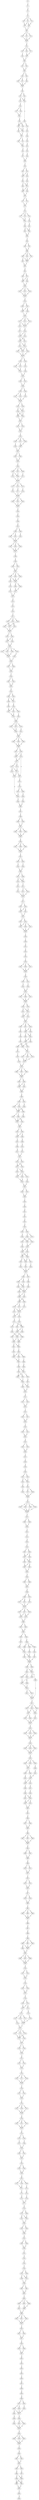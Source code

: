strict digraph  {
	S0 -> S1 [ label = C ];
	S1 -> S2 [ label = G ];
	S2 -> S3 [ label = C ];
	S3 -> S4 [ label = T ];
	S3 -> S5 [ label = A ];
	S3 -> S6 [ label = C ];
	S4 -> S7 [ label = G ];
	S4 -> S8 [ label = A ];
	S5 -> S8 [ label = A ];
	S6 -> S7 [ label = G ];
	S7 -> S9 [ label = T ];
	S8 -> S9 [ label = T ];
	S9 -> S10 [ label = G ];
	S9 -> S11 [ label = T ];
	S9 -> S12 [ label = A ];
	S10 -> S13 [ label = G ];
	S11 -> S13 [ label = G ];
	S12 -> S13 [ label = G ];
	S13 -> S14 [ label = A ];
	S14 -> S15 [ label = A ];
	S14 -> S16 [ label = T ];
	S14 -> S17 [ label = G ];
	S15 -> S18 [ label = T ];
	S16 -> S19 [ label = C ];
	S17 -> S19 [ label = C ];
	S18 -> S20 [ label = T ];
	S19 -> S20 [ label = T ];
	S20 -> S21 [ label = G ];
	S20 -> S22 [ label = T ];
	S21 -> S23 [ label = G ];
	S22 -> S23 [ label = G ];
	S23 -> S24 [ label = G ];
	S23 -> S25 [ label = C ];
	S24 -> S26 [ label = G ];
	S24 -> S27 [ label = C ];
	S25 -> S28 [ label = A ];
	S26 -> S29 [ label = A ];
	S27 -> S29 [ label = A ];
	S28 -> S29 [ label = A ];
	S29 -> S30 [ label = A ];
	S30 -> S31 [ label = G ];
	S30 -> S32 [ label = A ];
	S31 -> S33 [ label = A ];
	S31 -> S34 [ label = A ];
	S32 -> S34 [ label = A ];
	S33 -> S35 [ label = A ];
	S34 -> S36 [ label = C ];
	S35 -> S37 [ label = T ];
	S35 -> S38 [ label = C ];
	S36 -> S39 [ label = C ];
	S36 -> S40 [ label = G ];
	S37 -> S41 [ label = C ];
	S38 -> S41 [ label = C ];
	S39 -> S42 [ label = T ];
	S40 -> S43 [ label = G ];
	S40 -> S44 [ label = A ];
	S41 -> S45 [ label = A ];
	S42 -> S46 [ label = T ];
	S43 -> S47 [ label = C ];
	S44 -> S47 [ label = C ];
	S45 -> S48 [ label = A ];
	S45 -> S40 [ label = G ];
	S46 -> S49 [ label = G ];
	S47 -> S50 [ label = T ];
	S47 -> S51 [ label = C ];
	S48 -> S43 [ label = G ];
	S49 -> S52 [ label = G ];
	S50 -> S53 [ label = A ];
	S51 -> S53 [ label = A ];
	S52 -> S54 [ label = G ];
	S53 -> S55 [ label = A ];
	S54 -> S56 [ label = A ];
	S55 -> S57 [ label = G ];
	S56 -> S58 [ label = T ];
	S57 -> S58 [ label = T ];
	S58 -> S59 [ label = T ];
	S59 -> S60 [ label = T ];
	S59 -> S61 [ label = C ];
	S60 -> S62 [ label = T ];
	S61 -> S63 [ label = A ];
	S61 -> S62 [ label = T ];
	S62 -> S64 [ label = C ];
	S63 -> S65 [ label = A ];
	S64 -> S66 [ label = C ];
	S64 -> S67 [ label = G ];
	S65 -> S67 [ label = G ];
	S66 -> S68 [ label = C ];
	S67 -> S69 [ label = A ];
	S67 -> S68 [ label = C ];
	S68 -> S70 [ label = T ];
	S69 -> S70 [ label = T ];
	S70 -> S71 [ label = G ];
	S70 -> S72 [ label = T ];
	S71 -> S73 [ label = G ];
	S72 -> S73 [ label = G ];
	S73 -> S74 [ label = T ];
	S74 -> S75 [ label = T ];
	S74 -> S76 [ label = C ];
	S74 -> S77 [ label = G ];
	S75 -> S78 [ label = G ];
	S76 -> S79 [ label = A ];
	S77 -> S78 [ label = G ];
	S78 -> S80 [ label = G ];
	S79 -> S81 [ label = A ];
	S80 -> S82 [ label = C ];
	S80 -> S83 [ label = G ];
	S81 -> S82 [ label = C ];
	S82 -> S84 [ label = A ];
	S83 -> S84 [ label = A ];
	S84 -> S85 [ label = T ];
	S85 -> S86 [ label = T ];
	S85 -> S87 [ label = C ];
	S86 -> S88 [ label = G ];
	S87 -> S88 [ label = G ];
	S88 -> S89 [ label = G ];
	S88 -> S90 [ label = A ];
	S88 -> S91 [ label = C ];
	S89 -> S92 [ label = T ];
	S89 -> S93 [ label = C ];
	S90 -> S92 [ label = T ];
	S91 -> S92 [ label = T ];
	S92 -> S94 [ label = G ];
	S93 -> S94 [ label = G ];
	S94 -> S95 [ label = G ];
	S95 -> S96 [ label = A ];
	S95 -> S97 [ label = C ];
	S96 -> S98 [ label = C ];
	S97 -> S99 [ label = A ];
	S97 -> S98 [ label = C ];
	S98 -> S100 [ label = A ];
	S99 -> S100 [ label = A ];
	S100 -> S101 [ label = A ];
	S100 -> S102 [ label = C ];
	S100 -> S103 [ label = G ];
	S101 -> S104 [ label = G ];
	S102 -> S104 [ label = G ];
	S103 -> S104 [ label = G ];
	S104 -> S105 [ label = A ];
	S105 -> S106 [ label = T ];
	S105 -> S107 [ label = C ];
	S106 -> S108 [ label = C ];
	S107 -> S109 [ label = A ];
	S107 -> S108 [ label = C ];
	S108 -> S110 [ label = T ];
	S109 -> S110 [ label = T ];
	S110 -> S111 [ label = C ];
	S110 -> S112 [ label = G ];
	S110 -> S113 [ label = T ];
	S111 -> S114 [ label = A ];
	S111 -> S115 [ label = T ];
	S112 -> S114 [ label = A ];
	S113 -> S114 [ label = A ];
	S114 -> S116 [ label = A ];
	S115 -> S117 [ label = T ];
	S116 -> S118 [ label = T ];
	S116 -> S119 [ label = C ];
	S117 -> S118 [ label = T ];
	S118 -> S120 [ label = G ];
	S118 -> S121 [ label = A ];
	S119 -> S120 [ label = G ];
	S120 -> S122 [ label = A ];
	S120 -> S123 [ label = C ];
	S121 -> S122 [ label = A ];
	S122 -> S124 [ label = A ];
	S122 -> S125 [ label = T ];
	S122 -> S126 [ label = C ];
	S123 -> S124 [ label = A ];
	S124 -> S127 [ label = G ];
	S125 -> S127 [ label = G ];
	S126 -> S127 [ label = G ];
	S127 -> S128 [ label = G ];
	S127 -> S129 [ label = A ];
	S128 -> S130 [ label = A ];
	S128 -> S131 [ label = C ];
	S129 -> S132 [ label = G ];
	S130 -> S133 [ label = A ];
	S131 -> S133 [ label = A ];
	S132 -> S134 [ label = C ];
	S133 -> S135 [ label = A ];
	S134 -> S135 [ label = A ];
	S135 -> S136 [ label = C ];
	S135 -> S137 [ label = A ];
	S136 -> S138 [ label = C ];
	S137 -> S138 [ label = C ];
	S138 -> S139 [ label = G ];
	S138 -> S140 [ label = C ];
	S139 -> S141 [ label = C ];
	S139 -> S142 [ label = A ];
	S140 -> S143 [ label = G ];
	S141 -> S144 [ label = A ];
	S142 -> S144 [ label = A ];
	S143 -> S144 [ label = A ];
	S144 -> S145 [ label = C ];
	S144 -> S146 [ label = A ];
	S145 -> S147 [ label = A ];
	S145 -> S148 [ label = G ];
	S146 -> S147 [ label = A ];
	S147 -> S149 [ label = C ];
	S147 -> S150 [ label = T ];
	S148 -> S150 [ label = T ];
	S148 -> S149 [ label = C ];
	S149 -> S151 [ label = T ];
	S150 -> S151 [ label = T ];
	S151 -> S152 [ label = A ];
	S151 -> S153 [ label = C ];
	S152 -> S154 [ label = A ];
	S153 -> S154 [ label = A ];
	S154 -> S155 [ label = C ];
	S155 -> S156 [ label = A ];
	S155 -> S157 [ label = G ];
	S155 -> S158 [ label = T ];
	S156 -> S159 [ label = T ];
	S157 -> S160 [ label = C ];
	S158 -> S160 [ label = C ];
	S159 -> S161 [ label = T ];
	S160 -> S161 [ label = T ];
	S161 -> S162 [ label = G ];
	S161 -> S163 [ label = T ];
	S162 -> S164 [ label = G ];
	S163 -> S164 [ label = G ];
	S164 -> S165 [ label = C ];
	S165 -> S166 [ label = C ];
	S165 -> S167 [ label = T ];
	S165 -> S168 [ label = G ];
	S166 -> S169 [ label = T ];
	S166 -> S170 [ label = G ];
	S167 -> S169 [ label = T ];
	S168 -> S171 [ label = C ];
	S169 -> S172 [ label = T ];
	S170 -> S172 [ label = T ];
	S171 -> S172 [ label = T ];
	S172 -> S173 [ label = G ];
	S172 -> S174 [ label = C ];
	S172 -> S175 [ label = A ];
	S173 -> S176 [ label = A ];
	S174 -> S177 [ label = G ];
	S175 -> S178 [ label = C ];
	S176 -> S179 [ label = T ];
	S177 -> S179 [ label = T ];
	S178 -> S179 [ label = T ];
	S179 -> S180 [ label = T ];
	S179 -> S181 [ label = A ];
	S179 -> S182 [ label = G ];
	S180 -> S183 [ label = T ];
	S181 -> S183 [ label = T ];
	S182 -> S183 [ label = T ];
	S183 -> S184 [ label = G ];
	S184 -> S185 [ label = G ];
	S185 -> S186 [ label = C ];
	S186 -> S187 [ label = A ];
	S187 -> S188 [ label = G ];
	S187 -> S189 [ label = A ];
	S188 -> S190 [ label = T ];
	S188 -> S191 [ label = C ];
	S189 -> S192 [ label = G ];
	S190 -> S193 [ label = T ];
	S191 -> S193 [ label = T ];
	S192 -> S193 [ label = T ];
	S193 -> S194 [ label = A ];
	S193 -> S195 [ label = C ];
	S193 -> S196 [ label = G ];
	S194 -> S197 [ label = A ];
	S195 -> S197 [ label = A ];
	S196 -> S197 [ label = A ];
	S197 -> S198 [ label = T ];
	S198 -> S199 [ label = G ];
	S199 -> S200 [ label = A ];
	S199 -> S201 [ label = C ];
	S200 -> S202 [ label = G ];
	S201 -> S202 [ label = G ];
	S202 -> S203 [ label = A ];
	S202 -> S204 [ label = G ];
	S202 -> S205 [ label = C ];
	S203 -> S206 [ label = A ];
	S203 -> S207 [ label = G ];
	S204 -> S206 [ label = A ];
	S205 -> S206 [ label = A ];
	S206 -> S208 [ label = G ];
	S206 -> S209 [ label = A ];
	S207 -> S210 [ label = C ];
	S208 -> S211 [ label = G ];
	S209 -> S211 [ label = G ];
	S210 -> S212 [ label = A ];
	S211 -> S213 [ label = T ];
	S212 -> S213 [ label = T ];
	S213 -> S214 [ label = A ];
	S214 -> S215 [ label = C ];
	S215 -> S216 [ label = A ];
	S216 -> S217 [ label = C ];
	S217 -> S218 [ label = A ];
	S217 -> S219 [ label = G ];
	S217 -> S220 [ label = C ];
	S218 -> S221 [ label = C ];
	S219 -> S222 [ label = T ];
	S219 -> S223 [ label = A ];
	S220 -> S221 [ label = C ];
	S221 -> S224 [ label = T ];
	S222 -> S224 [ label = T ];
	S223 -> S224 [ label = T ];
	S224 -> S225 [ label = G ];
	S224 -> S226 [ label = T ];
	S225 -> S227 [ label = A ];
	S226 -> S227 [ label = A ];
	S226 -> S228 [ label = C ];
	S227 -> S229 [ label = A ];
	S228 -> S229 [ label = A ];
	S229 -> S230 [ label = T ];
	S229 -> S231 [ label = G ];
	S229 -> S232 [ label = C ];
	S229 -> S233 [ label = A ];
	S230 -> S234 [ label = A ];
	S231 -> S234 [ label = A ];
	S232 -> S234 [ label = A ];
	S233 -> S235 [ label = G ];
	S234 -> S236 [ label = T ];
	S235 -> S236 [ label = T ];
	S236 -> S237 [ label = T ];
	S236 -> S238 [ label = C ];
	S237 -> S239 [ label = C ];
	S238 -> S239 [ label = C ];
	S239 -> S240 [ label = T ];
	S240 -> S241 [ label = G ];
	S240 -> S242 [ label = C ];
	S241 -> S243 [ label = G ];
	S242 -> S243 [ label = G ];
	S243 -> S244 [ label = A ];
	S244 -> S245 [ label = A ];
	S244 -> S246 [ label = G ];
	S245 -> S247 [ label = G ];
	S246 -> S248 [ label = C ];
	S246 -> S247 [ label = G ];
	S247 -> S249 [ label = A ];
	S248 -> S250 [ label = G ];
	S249 -> S251 [ label = A ];
	S249 -> S252 [ label = T ];
	S249 -> S253 [ label = C ];
	S250 -> S251 [ label = A ];
	S251 -> S254 [ label = A ];
	S252 -> S254 [ label = A ];
	S253 -> S255 [ label = C ];
	S254 -> S256 [ label = T ];
	S255 -> S256 [ label = T ];
	S256 -> S257 [ label = T ];
	S256 -> S258 [ label = C ];
	S256 -> S259 [ label = G ];
	S257 -> S260 [ label = G ];
	S258 -> S261 [ label = A ];
	S259 -> S260 [ label = G ];
	S260 -> S262 [ label = G ];
	S261 -> S262 [ label = G ];
	S262 -> S263 [ label = A ];
	S262 -> S264 [ label = T ];
	S262 -> S265 [ label = C ];
	S263 -> S266 [ label = G ];
	S264 -> S266 [ label = G ];
	S265 -> S266 [ label = G ];
	S266 -> S267 [ label = G ];
	S266 -> S268 [ label = A ];
	S267 -> S269 [ label = T ];
	S268 -> S270 [ label = G ];
	S268 -> S269 [ label = T ];
	S269 -> S271 [ label = G ];
	S270 -> S271 [ label = G ];
	S270 -> S272 [ label = G ];
	S271 -> S273 [ label = G ];
	S271 -> S274 [ label = A ];
	S272 -> S275 [ label = G ];
	S273 -> S276 [ label = G ];
	S273 -> S277 [ label = C ];
	S274 -> S277 [ label = C ];
	S275 -> S278 [ label = A ];
	S276 -> S279 [ label = C ];
	S277 -> S272 [ label = G ];
	S277 -> S279 [ label = C ];
	S278 -> S280 [ label = A ];
	S278 -> S281 [ label = G ];
	S279 -> S282 [ label = A ];
	S280 -> S283 [ label = G ];
	S281 -> S282 [ label = A ];
	S282 -> S284 [ label = G ];
	S283 -> S285 [ label = C ];
	S284 -> S286 [ label = A ];
	S285 -> S286 [ label = A ];
	S286 -> S287 [ label = A ];
	S287 -> S288 [ label = G ];
	S288 -> S289 [ label = G ];
	S288 -> S290 [ label = A ];
	S289 -> S291 [ label = T ];
	S290 -> S291 [ label = T ];
	S291 -> S292 [ label = C ];
	S291 -> S293 [ label = T ];
	S291 -> S294 [ label = A ];
	S292 -> S295 [ label = A ];
	S293 -> S295 [ label = A ];
	S294 -> S295 [ label = A ];
	S295 -> S296 [ label = A ];
	S296 -> S297 [ label = T ];
	S296 -> S298 [ label = G ];
	S296 -> S299 [ label = C ];
	S297 -> S300 [ label = G ];
	S298 -> S300 [ label = G ];
	S299 -> S300 [ label = G ];
	S300 -> S301 [ label = A ];
	S301 -> S302 [ label = T ];
	S301 -> S303 [ label = C ];
	S302 -> S304 [ label = G ];
	S303 -> S305 [ label = C ];
	S304 -> S306 [ label = A ];
	S305 -> S306 [ label = A ];
	S306 -> S307 [ label = G ];
	S306 -> S308 [ label = C ];
	S307 -> S309 [ label = A ];
	S307 -> S310 [ label = G ];
	S308 -> S309 [ label = A ];
	S309 -> S311 [ label = T ];
	S310 -> S312 [ label = A ];
	S311 -> S313 [ label = T ];
	S311 -> S314 [ label = C ];
	S312 -> S315 [ label = G ];
	S313 -> S316 [ label = A ];
	S314 -> S316 [ label = A ];
	S315 -> S316 [ label = A ];
	S316 -> S317 [ label = T ];
	S317 -> S318 [ label = T ];
	S317 -> S319 [ label = C ];
	S318 -> S320 [ label = G ];
	S319 -> S321 [ label = A ];
	S319 -> S320 [ label = G ];
	S320 -> S322 [ label = T ];
	S321 -> S322 [ label = T ];
	S322 -> S323 [ label = C ];
	S322 -> S324 [ label = G ];
	S323 -> S325 [ label = A ];
	S324 -> S326 [ label = G ];
	S324 -> S327 [ label = C ];
	S324 -> S325 [ label = A ];
	S325 -> S328 [ label = A ];
	S326 -> S328 [ label = A ];
	S327 -> S328 [ label = A ];
	S328 -> S329 [ label = C ];
	S329 -> S330 [ label = T ];
	S330 -> S331 [ label = G ];
	S331 -> S332 [ label = G ];
	S332 -> S333 [ label = G ];
	S333 -> S334 [ label = T ];
	S334 -> S335 [ label = A ];
	S334 -> S336 [ label = C ];
	S334 -> S337 [ label = G ];
	S335 -> S338 [ label = A ];
	S336 -> S338 [ label = A ];
	S337 -> S338 [ label = A ];
	S338 -> S339 [ label = A ];
	S339 -> S340 [ label = T ];
	S339 -> S341 [ label = C ];
	S340 -> S342 [ label = G ];
	S341 -> S343 [ label = C ];
	S342 -> S344 [ label = A ];
	S343 -> S344 [ label = A ];
	S344 -> S345 [ label = A ];
	S344 -> S346 [ label = G ];
	S344 -> S347 [ label = C ];
	S345 -> S348 [ label = A ];
	S346 -> S348 [ label = A ];
	S347 -> S348 [ label = A ];
	S348 -> S349 [ label = C ];
	S348 -> S350 [ label = A ];
	S349 -> S351 [ label = A ];
	S349 -> S352 [ label = G ];
	S350 -> S351 [ label = A ];
	S351 -> S353 [ label = T ];
	S351 -> S354 [ label = C ];
	S352 -> S354 [ label = C ];
	S353 -> S355 [ label = T ];
	S354 -> S355 [ label = T ];
	S355 -> S356 [ label = G ];
	S355 -> S357 [ label = A ];
	S355 -> S358 [ label = T ];
	S356 -> S359 [ label = A ];
	S356 -> S360 [ label = G ];
	S357 -> S360 [ label = G ];
	S358 -> S361 [ label = C ];
	S359 -> S362 [ label = A ];
	S360 -> S362 [ label = A ];
	S360 -> S363 [ label = C ];
	S361 -> S364 [ label = G ];
	S362 -> S365 [ label = G ];
	S362 -> S366 [ label = A ];
	S363 -> S366 [ label = A ];
	S364 -> S367 [ label = C ];
	S365 -> S368 [ label = G ];
	S366 -> S369 [ label = A ];
	S366 -> S370 [ label = C ];
	S367 -> S368 [ label = G ];
	S368 -> S371 [ label = A ];
	S369 -> S372 [ label = G ];
	S370 -> S371 [ label = A ];
	S371 -> S373 [ label = A ];
	S371 -> S374 [ label = G ];
	S371 -> S375 [ label = C ];
	S372 -> S376 [ label = T ];
	S373 -> S377 [ label = G ];
	S374 -> S377 [ label = G ];
	S375 -> S377 [ label = G ];
	S376 -> S378 [ label = T ];
	S377 -> S379 [ label = C ];
	S378 -> S379 [ label = C ];
	S379 -> S380 [ label = A ];
	S379 -> S381 [ label = C ];
	S379 -> S382 [ label = T ];
	S380 -> S383 [ label = G ];
	S381 -> S383 [ label = G ];
	S382 -> S383 [ label = G ];
	S383 -> S384 [ label = A ];
	S383 -> S385 [ label = G ];
	S384 -> S386 [ label = G ];
	S385 -> S387 [ label = A ];
	S385 -> S386 [ label = G ];
	S386 -> S388 [ label = A ];
	S387 -> S388 [ label = A ];
	S388 -> S389 [ label = A ];
	S389 -> S390 [ label = A ];
	S389 -> S391 [ label = G ];
	S390 -> S392 [ label = C ];
	S390 -> S393 [ label = G ];
	S391 -> S394 [ label = A ];
	S392 -> S395 [ label = G ];
	S393 -> S396 [ label = A ];
	S393 -> S395 [ label = G ];
	S394 -> S395 [ label = G ];
	S395 -> S397 [ label = T ];
	S395 -> S398 [ label = C ];
	S396 -> S399 [ label = A ];
	S397 -> S400 [ label = T ];
	S398 -> S401 [ label = A ];
	S398 -> S400 [ label = T ];
	S399 -> S400 [ label = T ];
	S400 -> S402 [ label = C ];
	S401 -> S402 [ label = C ];
	S402 -> S403 [ label = A ];
	S402 -> S404 [ label = C ];
	S403 -> S405 [ label = T ];
	S404 -> S406 [ label = A ];
	S404 -> S405 [ label = T ];
	S405 -> S407 [ label = C ];
	S406 -> S408 [ label = G ];
	S407 -> S409 [ label = C ];
	S408 -> S410 [ label = A ];
	S409 -> S411 [ label = A ];
	S410 -> S412 [ label = C ];
	S411 -> S413 [ label = T ];
	S412 -> S413 [ label = T ];
	S413 -> S414 [ label = C ];
	S413 -> S415 [ label = T ];
	S414 -> S416 [ label = T ];
	S414 -> S417 [ label = G ];
	S415 -> S417 [ label = G ];
	S416 -> S418 [ label = C ];
	S417 -> S419 [ label = T ];
	S417 -> S418 [ label = C ];
	S418 -> S420 [ label = T ];
	S418 -> S421 [ label = A ];
	S418 -> S422 [ label = C ];
	S419 -> S422 [ label = C ];
	S420 -> S423 [ label = A ];
	S421 -> S424 [ label = G ];
	S422 -> S423 [ label = A ];
	S423 -> S425 [ label = G ];
	S424 -> S425 [ label = G ];
	S425 -> S426 [ label = T ];
	S425 -> S427 [ label = C ];
	S426 -> S428 [ label = T ];
	S427 -> S428 [ label = T ];
	S428 -> S429 [ label = T ];
	S429 -> S430 [ label = C ];
	S430 -> S431 [ label = A ];
	S431 -> S432 [ label = A ];
	S432 -> S433 [ label = G ];
	S433 -> S434 [ label = G ];
	S434 -> S435 [ label = A ];
	S434 -> S436 [ label = T ];
	S435 -> S437 [ label = C ];
	S435 -> S438 [ label = T ];
	S436 -> S439 [ label = G ];
	S437 -> S440 [ label = C ];
	S438 -> S441 [ label = T ];
	S438 -> S442 [ label = G ];
	S439 -> S440 [ label = C ];
	S440 -> S443 [ label = C ];
	S441 -> S443 [ label = C ];
	S442 -> S444 [ label = G ];
	S443 -> S445 [ label = G ];
	S443 -> S446 [ label = A ];
	S444 -> S446 [ label = A ];
	S445 -> S447 [ label = A ];
	S445 -> S448 [ label = C ];
	S446 -> S447 [ label = A ];
	S446 -> S448 [ label = C ];
	S447 -> S449 [ label = A ];
	S447 -> S450 [ label = G ];
	S448 -> S449 [ label = A ];
	S448 -> S451 [ label = C ];
	S449 -> S452 [ label = G ];
	S450 -> S453 [ label = T ];
	S451 -> S454 [ label = C ];
	S452 -> S455 [ label = A ];
	S453 -> S455 [ label = A ];
	S454 -> S455 [ label = A ];
	S455 -> S456 [ label = T ];
	S455 -> S457 [ label = C ];
	S456 -> S458 [ label = T ];
	S456 -> S459 [ label = A ];
	S457 -> S460 [ label = G ];
	S458 -> S461 [ label = A ];
	S458 -> S462 [ label = T ];
	S459 -> S461 [ label = A ];
	S460 -> S463 [ label = G ];
	S461 -> S464 [ label = G ];
	S461 -> S465 [ label = C ];
	S462 -> S465 [ label = C ];
	S463 -> S465 [ label = C ];
	S464 -> S466 [ label = T ];
	S465 -> S467 [ label = C ];
	S465 -> S466 [ label = T ];
	S466 -> S468 [ label = A ];
	S466 -> S469 [ label = C ];
	S467 -> S468 [ label = A ];
	S468 -> S470 [ label = C ];
	S468 -> S471 [ label = G ];
	S469 -> S472 [ label = T ];
	S470 -> S473 [ label = A ];
	S470 -> S474 [ label = C ];
	S471 -> S474 [ label = C ];
	S472 -> S474 [ label = C ];
	S473 -> S475 [ label = A ];
	S474 -> S476 [ label = T ];
	S474 -> S475 [ label = A ];
	S475 -> S477 [ label = G ];
	S476 -> S478 [ label = C ];
	S477 -> S479 [ label = T ];
	S477 -> S480 [ label = C ];
	S478 -> S480 [ label = C ];
	S478 -> S481 [ label = G ];
	S479 -> S482 [ label = T ];
	S480 -> S483 [ label = C ];
	S480 -> S484 [ label = A ];
	S481 -> S484 [ label = A ];
	S482 -> S485 [ label = T ];
	S483 -> S485 [ label = T ];
	S484 -> S486 [ label = A ];
	S484 -> S487 [ label = C ];
	S485 -> S488 [ label = G ];
	S485 -> S489 [ label = C ];
	S486 -> S488 [ label = G ];
	S487 -> S489 [ label = C ];
	S488 -> S490 [ label = C ];
	S489 -> S491 [ label = G ];
	S489 -> S490 [ label = C ];
	S490 -> S492 [ label = C ];
	S491 -> S493 [ label = T ];
	S492 -> S494 [ label = T ];
	S492 -> S495 [ label = A ];
	S492 -> S496 [ label = G ];
	S493 -> S495 [ label = A ];
	S494 -> S497 [ label = G ];
	S495 -> S497 [ label = G ];
	S496 -> S498 [ label = T ];
	S497 -> S499 [ label = T ];
	S498 -> S500 [ label = G ];
	S499 -> S501 [ label = C ];
	S499 -> S502 [ label = G ];
	S500 -> S501 [ label = C ];
	S501 -> S503 [ label = C ];
	S501 -> S504 [ label = T ];
	S502 -> S505 [ label = A ];
	S502 -> S503 [ label = C ];
	S503 -> S506 [ label = T ];
	S504 -> S507 [ label = G ];
	S505 -> S506 [ label = T ];
	S506 -> S508 [ label = G ];
	S506 -> S509 [ label = C ];
	S507 -> S508 [ label = G ];
	S508 -> S510 [ label = G ];
	S509 -> S510 [ label = G ];
	S510 -> S511 [ label = A ];
	S511 -> S512 [ label = T ];
	S511 -> S513 [ label = C ];
	S512 -> S514 [ label = C ];
	S513 -> S514 [ label = C ];
	S514 -> S515 [ label = T ];
	S515 -> S516 [ label = C ];
	S515 -> S517 [ label = G ];
	S516 -> S518 [ label = A ];
	S517 -> S518 [ label = A ];
	S518 -> S519 [ label = T ];
	S519 -> S520 [ label = C ];
	S519 -> S521 [ label = T ];
	S520 -> S522 [ label = G ];
	S521 -> S522 [ label = G ];
	S522 -> S523 [ label = A ];
	S523 -> S524 [ label = C ];
	S523 -> S525 [ label = T ];
	S524 -> S526 [ label = G ];
	S525 -> S526 [ label = G ];
	S526 -> S527 [ label = C ];
	S527 -> S528 [ label = C ];
	S528 -> S529 [ label = A ];
	S529 -> S530 [ label = T ];
	S530 -> S531 [ label = T ];
	S530 -> S532 [ label = C ];
	S531 -> S533 [ label = C ];
	S531 -> S534 [ label = G ];
	S532 -> S533 [ label = C ];
	S533 -> S535 [ label = A ];
	S534 -> S536 [ label = T ];
	S535 -> S537 [ label = A ];
	S535 -> S538 [ label = G ];
	S536 -> S539 [ label = T ];
	S537 -> S540 [ label = C ];
	S538 -> S540 [ label = C ];
	S539 -> S540 [ label = C ];
	S540 -> S541 [ label = C ];
	S541 -> S542 [ label = A ];
	S541 -> S543 [ label = T ];
	S541 -> S544 [ label = C ];
	S541 -> S545 [ label = G ];
	S542 -> S546 [ label = G ];
	S543 -> S546 [ label = G ];
	S544 -> S546 [ label = G ];
	S545 -> S546 [ label = G ];
	S546 -> S547 [ label = G ];
	S547 -> S548 [ label = T ];
	S547 -> S549 [ label = C ];
	S548 -> S550 [ label = T ];
	S549 -> S550 [ label = T ];
	S550 -> S551 [ label = C ];
	S551 -> S552 [ label = C ];
	S552 -> S553 [ label = A ];
	S553 -> S554 [ label = T ];
	S554 -> S555 [ label = T ];
	S554 -> S556 [ label = C ];
	S555 -> S557 [ label = A ];
	S556 -> S557 [ label = A ];
	S556 -> S558 [ label = C ];
	S557 -> S559 [ label = A ];
	S557 -> S560 [ label = G ];
	S558 -> S560 [ label = G ];
	S559 -> S561 [ label = C ];
	S560 -> S562 [ label = A ];
	S560 -> S561 [ label = C ];
	S561 -> S563 [ label = T ];
	S562 -> S563 [ label = T ];
	S563 -> S564 [ label = A ];
	S564 -> S565 [ label = T ];
	S564 -> S566 [ label = C ];
	S565 -> S567 [ label = G ];
	S566 -> S567 [ label = G ];
	S567 -> S568 [ label = A ];
	S568 -> S569 [ label = C ];
	S568 -> S570 [ label = A ];
	S569 -> S571 [ label = C ];
	S569 -> S572 [ label = A ];
	S570 -> S573 [ label = G ];
	S571 -> S574 [ label = T ];
	S572 -> S574 [ label = T ];
	S573 -> S574 [ label = T ];
	S574 -> S575 [ label = T ];
	S574 -> S576 [ label = G ];
	S574 -> S577 [ label = C ];
	S575 -> S578 [ label = C ];
	S576 -> S579 [ label = G ];
	S577 -> S578 [ label = C ];
	S577 -> S579 [ label = G ];
	S578 -> S580 [ label = T ];
	S579 -> S580 [ label = T ];
	S580 -> S581 [ label = G ];
	S580 -> S582 [ label = C ];
	S581 -> S583 [ label = A ];
	S582 -> S583 [ label = A ];
	S583 -> S584 [ label = A ];
	S583 -> S585 [ label = C ];
	S584 -> S586 [ label = G ];
	S585 -> S587 [ label = T ];
	S586 -> S588 [ label = A ];
	S586 -> S589 [ label = T ];
	S586 -> S590 [ label = G ];
	S587 -> S591 [ label = C ];
	S588 -> S592 [ label = C ];
	S589 -> S593 [ label = T ];
	S590 -> S594 [ label = A ];
	S591 -> S592 [ label = C ];
	S592 -> S595 [ label = A ];
	S592 -> S596 [ label = T ];
	S593 -> S596 [ label = T ];
	S594 -> S597 [ label = G ];
	S595 -> S598 [ label = G ];
	S596 -> S598 [ label = G ];
	S597 -> S598 [ label = G ];
	S598 -> S599 [ label = A ];
	S598 -> S600 [ label = G ];
	S599 -> S601 [ label = G ];
	S599 -> S602 [ label = A ];
	S600 -> S602 [ label = A ];
	S601 -> S603 [ label = A ];
	S601 -> S604 [ label = C ];
	S602 -> S605 [ label = G ];
	S602 -> S606 [ label = G ];
	S603 -> S607 [ label = A ];
	S604 -> S608 [ label = C ];
	S605 -> S609 [ label = T ];
	S606 -> S607 [ label = A ];
	S607 -> S610 [ label = C ];
	S608 -> S610 [ label = C ];
	S609 -> S611 [ label = G ];
	S610 -> S612 [ label = C ];
	S610 -> S613 [ label = T ];
	S611 -> S614 [ label = A ];
	S611 -> S615 [ label = G ];
	S611 -> S616 [ label = T ];
	S612 -> S609 [ label = T ];
	S613 -> S609 [ label = T ];
	S614 -> S617 [ label = A ];
	S614 -> S618 [ label = C ];
	S615 -> S617 [ label = A ];
	S616 -> S618 [ label = C ];
	S617 -> S619 [ label = T ];
	S617 -> S620 [ label = G ];
	S618 -> S621 [ label = C ];
	S619 -> S622 [ label = G ];
	S620 -> S622 [ label = G ];
	S621 -> S622 [ label = G ];
	S622 -> S623 [ label = A ];
	S623 -> S624 [ label = T ];
	S623 -> S625 [ label = G ];
	S623 -> S626 [ label = C ];
	S624 -> S627 [ label = G ];
	S625 -> S627 [ label = G ];
	S626 -> S627 [ label = G ];
	S627 -> S628 [ label = A ];
	S628 -> S629 [ label = A ];
	S628 -> S630 [ label = G ];
	S628 -> S631 [ label = C ];
	S629 -> S632 [ label = G ];
	S630 -> S632 [ label = G ];
	S631 -> S632 [ label = G ];
	S632 -> S633 [ label = A ];
	S633 -> S634 [ label = G ];
	S633 -> S635 [ label = T ];
	S633 -> S636 [ label = C ];
	S634 -> S637 [ label = A ];
	S635 -> S637 [ label = A ];
	S636 -> S638 [ label = C ];
	S637 -> S639 [ label = A ];
	S637 -> S640 [ label = T ];
	S638 -> S641 [ label = G ];
	S639 -> S642 [ label = A ];
	S640 -> S643 [ label = G ];
	S641 -> S643 [ label = G ];
	S642 -> S644 [ label = C ];
	S643 -> S645 [ label = A ];
	S643 -> S644 [ label = C ];
	S644 -> S646 [ label = T ];
	S645 -> S647 [ label = G ];
	S646 -> S648 [ label = C ];
	S647 -> S649 [ label = G ];
	S648 -> S650 [ label = A ];
	S648 -> S651 [ label = G ];
	S649 -> S650 [ label = A ];
	S650 -> S652 [ label = A ];
	S650 -> S653 [ label = G ];
	S651 -> S652 [ label = A ];
	S652 -> S654 [ label = C ];
	S653 -> S654 [ label = C ];
	S654 -> S655 [ label = A ];
	S655 -> S656 [ label = A ];
	S656 -> S657 [ label = T ];
	S656 -> S658 [ label = C ];
	S657 -> S659 [ label = G ];
	S658 -> S659 [ label = G ];
	S659 -> S660 [ label = C ];
	S660 -> S661 [ label = A ];
	S660 -> S662 [ label = T ];
	S660 -> S663 [ label = C ];
	S661 -> S664 [ label = A ];
	S662 -> S664 [ label = A ];
	S663 -> S664 [ label = A ];
	S664 -> S665 [ label = A ];
	S665 -> S666 [ label = G ];
	S665 -> S667 [ label = A ];
	S666 -> S668 [ label = T ];
	S667 -> S668 [ label = T ];
	S668 -> S669 [ label = A ];
	S669 -> S670 [ label = T ];
	S669 -> S671 [ label = C ];
	S670 -> S672 [ label = G ];
	S671 -> S672 [ label = G ];
	S672 -> S673 [ label = C ];
	S673 -> S674 [ label = C ];
	S673 -> S675 [ label = G ];
	S674 -> S676 [ label = A ];
	S675 -> S676 [ label = A ];
	S676 -> S677 [ label = T ];
	S677 -> S678 [ label = C ];
	S677 -> S679 [ label = A ];
	S678 -> S680 [ label = T ];
	S679 -> S680 [ label = T ];
	S680 -> S681 [ label = C ];
	S681 -> S682 [ label = T ];
	S681 -> S683 [ label = C ];
	S681 -> S684 [ label = G ];
	S682 -> S685 [ label = A ];
	S683 -> S685 [ label = A ];
	S684 -> S685 [ label = A ];
	S685 -> S686 [ label = T ];
	S686 -> S687 [ label = G ];
	S687 -> S688 [ label = G ];
	S688 -> S689 [ label = C ];
	S689 -> S690 [ label = C ];
	S689 -> S691 [ label = T ];
	S689 -> S692 [ label = G ];
	S690 -> S693 [ label = C ];
	S690 -> S694 [ label = A ];
	S691 -> S693 [ label = C ];
	S692 -> S693 [ label = C ];
	S693 -> S695 [ label = G ];
	S694 -> S695 [ label = G ];
	S695 -> S696 [ label = A ];
	S695 -> S697 [ label = G ];
	S695 -> S698 [ label = C ];
	S696 -> S699 [ label = A ];
	S697 -> S699 [ label = A ];
	S698 -> S699 [ label = A ];
	S699 -> S700 [ label = A ];
	S700 -> S701 [ label = A ];
	S700 -> S702 [ label = G ];
	S701 -> S703 [ label = A ];
	S702 -> S703 [ label = A ];
	S703 -> S704 [ label = T ];
	S704 -> S705 [ label = T ];
	S704 -> S706 [ label = C ];
	S705 -> S707 [ label = G ];
	S706 -> S707 [ label = G ];
	S707 -> S708 [ label = G ];
	S708 -> S709 [ label = A ];
	S708 -> S710 [ label = C ];
	S709 -> S711 [ label = G ];
	S710 -> S712 [ label = A ];
	S710 -> S711 [ label = G ];
	S711 -> S713 [ label = C ];
	S712 -> S714 [ label = G ];
	S713 -> S715 [ label = A ];
	S713 -> S716 [ label = C ];
	S713 -> S717 [ label = G ];
	S714 -> S718 [ label = T ];
	S715 -> S719 [ label = A ];
	S716 -> S720 [ label = C ];
	S717 -> S720 [ label = C ];
	S718 -> S720 [ label = C ];
	S719 -> S721 [ label = G ];
	S720 -> S721 [ label = G ];
	S721 -> S722 [ label = A ];
	S721 -> S723 [ label = C ];
	S721 -> S724 [ label = G ];
	S722 -> S725 [ label = G ];
	S723 -> S726 [ label = A ];
	S723 -> S725 [ label = G ];
	S724 -> S725 [ label = G ];
	S725 -> S727 [ label = T ];
	S726 -> S727 [ label = T ];
	S727 -> S728 [ label = G ];
	S727 -> S729 [ label = C ];
	S728 -> S730 [ label = T ];
	S729 -> S730 [ label = T ];
	S730 -> S731 [ label = A ];
	S731 -> S732 [ label = T ];
	S731 -> S733 [ label = C ];
	S732 -> S734 [ label = G ];
	S733 -> S734 [ label = G ];
	S734 -> S735 [ label = C ];
	S735 -> S736 [ label = C ];
	S735 -> S737 [ label = T ];
	S735 -> S738 [ label = G ];
	S736 -> S739 [ label = C ];
	S737 -> S739 [ label = C ];
	S738 -> S739 [ label = C ];
	S739 -> S740 [ label = T ];
	S740 -> S741 [ label = T ];
	S740 -> S742 [ label = G ];
	S741 -> S743 [ label = C ];
	S742 -> S743 [ label = C ];
	S743 -> S744 [ label = C ];
	S744 -> S745 [ label = A ];
	S744 -> S746 [ label = G ];
	S744 -> S747 [ label = C ];
	S745 -> S748 [ label = G ];
	S746 -> S748 [ label = G ];
	S747 -> S748 [ label = G ];
	S748 -> S749 [ label = A ];
	S749 -> S750 [ label = A ];
	S749 -> S751 [ label = G ];
	S749 -> S752 [ label = C ];
	S750 -> S753 [ label = G ];
	S751 -> S753 [ label = G ];
	S752 -> S753 [ label = G ];
	S753 -> S754 [ label = A ];
	S754 -> S755 [ label = C ];
	S754 -> S756 [ label = T ];
	S755 -> S757 [ label = C ];
	S756 -> S758 [ label = T ];
	S757 -> S759 [ label = T ];
	S758 -> S759 [ label = T ];
	S759 -> S760 [ label = G ];
	S759 -> S761 [ label = C ];
	S760 -> S762 [ label = G ];
	S761 -> S762 [ label = G ];
	S762 -> S763 [ label = T ];
	S763 -> S764 [ label = T ];
	S763 -> S765 [ label = G ];
	S764 -> S766 [ label = G ];
	S765 -> S766 [ label = G ];
	S766 -> S767 [ label = A ];
	S767 -> S768 [ label = A ];
	S767 -> S769 [ label = C ];
	S767 -> S770 [ label = G ];
	S768 -> S771 [ label = G ];
	S769 -> S772 [ label = C ];
	S770 -> S771 [ label = G ];
	S771 -> S773 [ label = T ];
	S772 -> S774 [ label = G ];
	S773 -> S775 [ label = G ];
	S774 -> S776 [ label = C ];
	S775 -> S777 [ label = A ];
	S776 -> S777 [ label = A ];
	S777 -> S778 [ label = A ];
	S778 -> S779 [ label = C ];
	S778 -> S780 [ label = G ];
	S779 -> S781 [ label = C ];
	S779 -> S782 [ label = G ];
	S780 -> S781 [ label = C ];
	S781 -> S783 [ label = C ];
	S782 -> S783 [ label = C ];
	S783 -> S784 [ label = C ];
	S783 -> S785 [ label = A ];
	S784 -> S786 [ label = A ];
	S785 -> S786 [ label = A ];
	S786 -> S787 [ label = A ];
	S787 -> S788 [ label = A ];
	S787 -> S789 [ label = G ];
	S788 -> S790 [ label = A ];
	S789 -> S790 [ label = A ];
	S790 -> S791 [ label = T ];
	S791 -> S792 [ label = G ];
	S792 -> S793 [ label = G ];
	S793 -> S794 [ label = T ];
	S794 -> S795 [ label = C ];
	S794 -> S796 [ label = G ];
	S795 -> S797 [ label = A ];
	S795 -> S798 [ label = C ];
	S796 -> S797 [ label = A ];
	S797 -> S799 [ label = T ];
	S798 -> S799 [ label = T ];
	S799 -> S800 [ label = G ];
	S799 -> S801 [ label = C ];
	S800 -> S802 [ label = A ];
	S801 -> S802 [ label = A ];
	S802 -> S803 [ label = C ];
	S803 -> S804 [ label = A ];
	S803 -> S805 [ label = T ];
	S803 -> S806 [ label = C ];
	S804 -> S807 [ label = G ];
	S805 -> S808 [ label = A ];
	S806 -> S808 [ label = A ];
	S807 -> S809 [ label = T ];
	S808 -> S809 [ label = T ];
	S809 -> S810 [ label = G ];
	S809 -> S811 [ label = A ];
	S809 -> S812 [ label = C ];
	S810 -> S813 [ label = T ];
	S811 -> S813 [ label = T ];
	S812 -> S813 [ label = T ];
	S813 -> S814 [ label = T ];
	S814 -> S815 [ label = T ];
	S814 -> S816 [ label = C ];
	S815 -> S817 [ label = G ];
	S816 -> S817 [ label = G ];
	S817 -> S818 [ label = C ];
	S818 -> S819 [ label = T ];
	S818 -> S820 [ label = C ];
	S819 -> S821 [ label = T ];
	S820 -> S821 [ label = T ];
	S821 -> S822 [ label = G ];
	S822 -> S823 [ label = C ];
	S823 -> S824 [ label = C ];
	S824 -> S825 [ label = T ];
	S825 -> S826 [ label = C ];
	S826 -> S827 [ label = A ];
	S827 -> S828 [ label = T ];
	S828 -> S829 [ label = G ];
	S829 -> S830 [ label = G ];
	S830 -> S831 [ label = G ];
	S830 -> S832 [ label = C ];
	S831 -> S833 [ label = G ];
	S831 -> S834 [ label = A ];
	S832 -> S835 [ label = C ];
	S833 -> S836 [ label = A ];
	S833 -> S837 [ label = C ];
	S834 -> S837 [ label = C ];
	S835 -> S837 [ label = C ];
	S836 -> S838 [ label = A ];
	S837 -> S839 [ label = G ];
	S838 -> S840 [ label = A ];
	S839 -> S841 [ label = G ];
	S839 -> S842 [ label = C ];
	S840 -> S843 [ label = G ];
	S841 -> S843 [ label = G ];
	S842 -> S843 [ label = G ];
	S843 -> S844 [ label = G ];
	S844 -> S845 [ label = A ];
	S844 -> S846 [ label = G ];
	S844 -> S847 [ label = C ];
	S845 -> S848 [ label = A ];
	S846 -> S848 [ label = A ];
	S847 -> S848 [ label = A ];
	S848 -> S849 [ label = T ];
	S849 -> S850 [ label = G ];
	S850 -> S851 [ label = A ];
	S850 -> S852 [ label = G ];
	S851 -> S853 [ label = A ];
	S852 -> S853 [ label = A ];
	S853 -> S854 [ label = G ];
	S853 -> S855 [ label = C ];
	S854 -> S856 [ label = A ];
	S855 -> S857 [ label = C ];
	S856 -> S858 [ label = G ];
	S856 -> S859 [ label = A ];
	S857 -> S859 [ label = A ];
	S858 -> S860 [ label = G ];
	S858 -> S861 [ label = A ];
	S859 -> S861 [ label = A ];
	S859 -> S860 [ label = G ];
	S860 -> S862 [ label = G ];
	S861 -> S862 [ label = G ];
	S862 -> S863 [ label = T ];
	S863 -> S864 [ label = G ];
}
